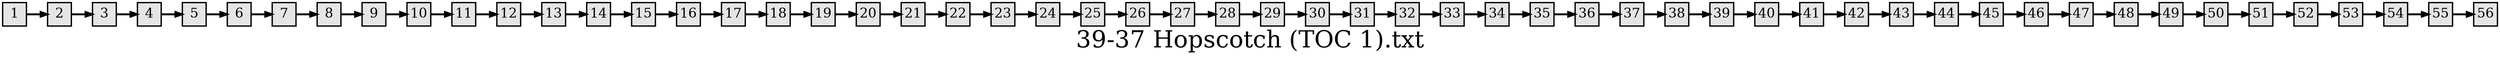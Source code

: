 digraph g{
  graph [ label="39-37 Hopscotch (TOC 1).txt" rankdir=LR, ordering=out, fontsize=36, nodesep="0.35", ranksep="0.45"];
  node  [shape=rect, penwidth=2, fontsize=20, style=filled, fillcolor=grey90, margin="0,0", labelfloat=true, regular=true, fixedsize=true];
  edge  [labelfloat=true, penwidth=3, fontsize=12];

  1 -> 2;
  2 -> 3;
  3 -> 4;
  4 -> 5;
  5 -> 6;
  6 -> 7;
  7 -> 8;
  8 -> 9;
  9 -> 10;
  10 -> 11;
  11 -> 12;
  12 -> 13;
  13 -> 14;
  14 -> 15;
  15 -> 16;
  16 -> 17;
  17 -> 18;
  18 -> 19;
  19 -> 20;
  20 -> 21;
  21 -> 22;
  22 -> 23;
  23 -> 24;
  24 -> 25;
  25 -> 26;
  26 -> 27;
  27 -> 28;
  28 -> 29;
  29 -> 30;
  30 -> 31;
  31 -> 32;
  32 -> 33;
  33 -> 34;
  34 -> 35;
  35 -> 36;
  36 -> 37;
  37 -> 38;
  38 -> 39;
  39 -> 40;
  40 -> 41;
  41 -> 42;
  42 -> 43;
  43 -> 44;
  44 -> 45;
  45 -> 46;
  46 -> 47;
  47 -> 48;
  48 -> 49;
  49 -> 50;
  50 -> 51;
  51 -> 52;
  52 -> 53;
  53 -> 54;
  54 -> 55;
  55 -> 56;
}

